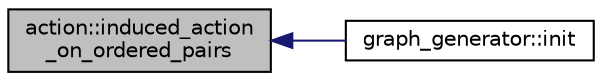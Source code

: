digraph "action::induced_action_on_ordered_pairs"
{
  edge [fontname="Helvetica",fontsize="10",labelfontname="Helvetica",labelfontsize="10"];
  node [fontname="Helvetica",fontsize="10",shape=record];
  rankdir="LR";
  Node21589 [label="action::induced_action\l_on_ordered_pairs",height=0.2,width=0.4,color="black", fillcolor="grey75", style="filled", fontcolor="black"];
  Node21589 -> Node21590 [dir="back",color="midnightblue",fontsize="10",style="solid",fontname="Helvetica"];
  Node21590 [label="graph_generator::init",height=0.2,width=0.4,color="black", fillcolor="white", style="filled",URL="$d9/d91/classgraph__generator.html#acd2ec07214d869173eb1c9ffb3ec0312"];
}
